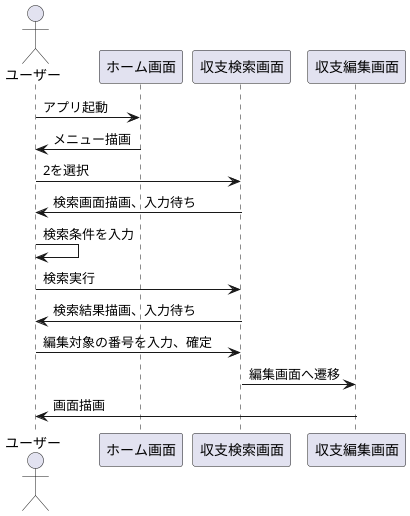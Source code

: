@startuml 収支検索シーケンス

actor ユーザー as user
participant ホーム画面 as home
participant 収支検索画面 as search
participant 収支編集画面 as edit

user -> home: アプリ起動
home -> user: メニュー描画
user -> search: 2を選択
search -> user: 検索画面描画、入力待ち
user -> user: 検索条件を入力
user -> search: 検索実行
search -> user: 検索結果描画、入力待ち
user -> search: 編集対象の番号を入力、確定
search -> edit: 編集画面へ遷移
edit -> user: 画面描画

@enduml
